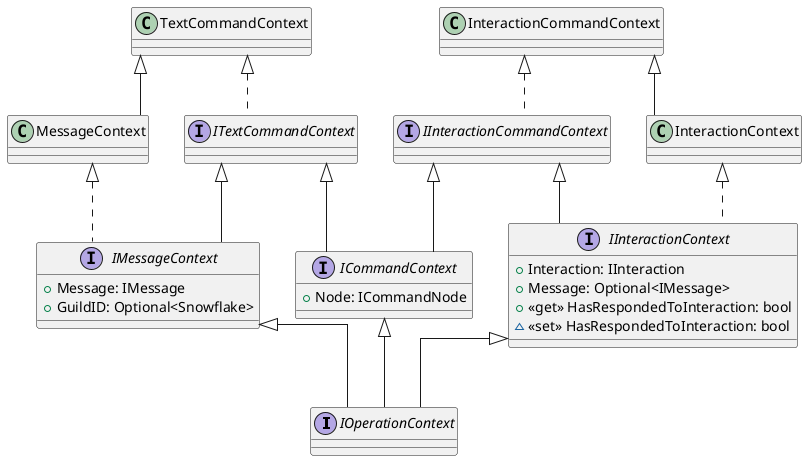 @startuml

skinparam linetype ortho

' Context definitions
interface IOperationContext

interface ICommandContext {
    +Node: ICommandNode
}
ICommandContext <|-- IOperationContext


interface IMessageContext {
    +Message: IMessage
    +GuildID: Optional<Snowflake>
}
IMessageContext <|-- IOperationContext

class MessageContext
MessageContext <|.. IMessageContext


interface IInteractionContext {
    +Interaction: IInteraction
    +Message: Optional<IMessage>
    +<<get>> HasRespondedToInteraction: bool
    ~<<set>> HasRespondedToInteraction: bool
}
IInteractionContext <|-- IOperationContext

class InteractionContext
InteractionContext <|.. IInteractionContext


interface ITextCommandContext
ITextCommandContext <|-- ICommandContext
ITextCommandContext <|-- IMessageContext

class TextCommandContext
TextCommandContext <|-- MessageContext
TextCommandContext <|.. ITextCommandContext


interface IInteractionCommandContext
IInteractionCommandContext <|-- ICommandContext
IInteractionCommandContext <|-- IInteractionContext

class InteractionCommandContext
InteractionCommandContext <|-- InteractionContext
InteractionCommandContext <|.. IInteractionCommandContext



@enduml
